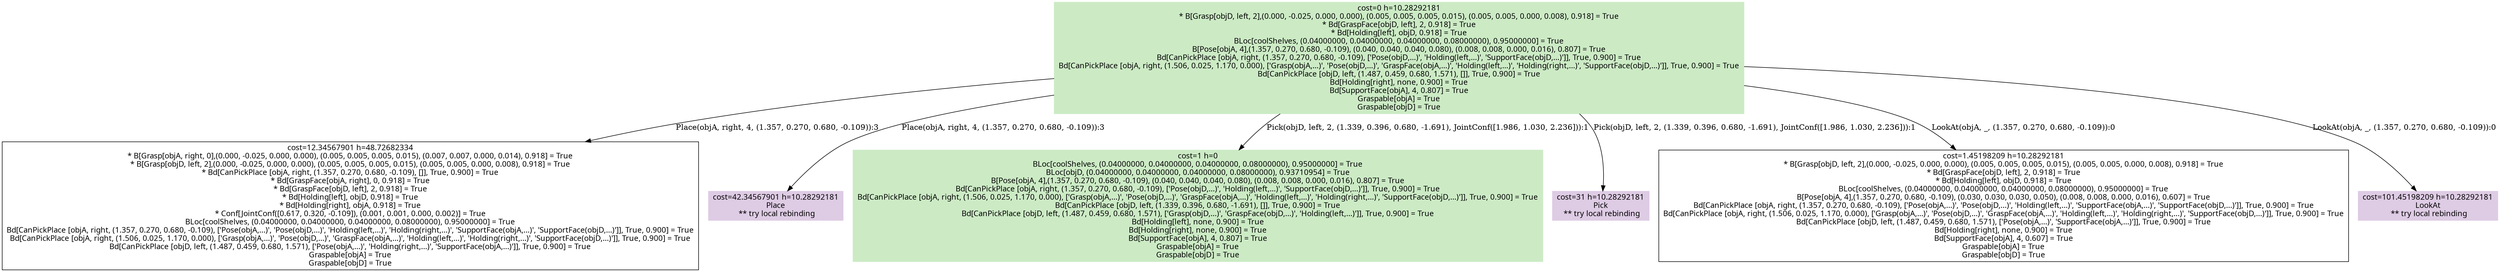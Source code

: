 digraph G {
    ordering=out;
    node [fontname=HelveticaBold];
    "2066" [shape=box, style=filled, colorscheme=pastel16, color=2, label="cost=0 h=10.28292181\n* B[Grasp[objD, left, 2],(0.000, -0.025, 0.000, 0.000), (0.005, 0.005, 0.005, 0.015), (0.005, 0.005, 0.000, 0.008), 0.918] = True\n* Bd[GraspFace[objD, left], 2, 0.918] = True\n* Bd[Holding[left], objD, 0.918] = True\nBLoc[coolShelves, (0.04000000, 0.04000000, 0.04000000, 0.08000000), 0.95000000] = True\nB[Pose[objA, 4],(1.357, 0.270, 0.680, -0.109), (0.040, 0.040, 0.040, 0.080), (0.008, 0.008, 0.000, 0.016), 0.807] = True\nBd[CanPickPlace [objA, right, (1.357, 0.270, 0.680, -0.109), ['Pose(objD,...)', 'Holding(left,...)', 'SupportFace(objD,...)']], True, 0.900] = True\nBd[CanPickPlace [objA, right, (1.506, 0.025, 1.170, 0.000), ['Grasp(objA,...)', 'Pose(objD,...)', 'GraspFace(objA,...)', 'Holding(left,...)', 'Holding(right,...)', 'SupportFace(objD,...)']], True, 0.900] = True\nBd[CanPickPlace [objD, left, (1.487, 0.459, 0.680, 1.571), []], True, 0.900] = True\nBd[Holding[right], none, 0.900] = True\nBd[SupportFace[objA], 4, 0.807] = True\nGraspable[objA] = True\nGraspable[objD] = True\n"];
    "2066" [shape=box, label="cost=0 h=10.28292181\n* B[Grasp[objD, left, 2],(0.000, -0.025, 0.000, 0.000), (0.005, 0.005, 0.005, 0.015), (0.005, 0.005, 0.000, 0.008), 0.918] = True\n* Bd[GraspFace[objD, left], 2, 0.918] = True\n* Bd[Holding[left], objD, 0.918] = True\nBLoc[coolShelves, (0.04000000, 0.04000000, 0.04000000, 0.08000000), 0.95000000] = True\nB[Pose[objA, 4],(1.357, 0.270, 0.680, -0.109), (0.040, 0.040, 0.040, 0.080), (0.008, 0.008, 0.000, 0.016), 0.807] = True\nBd[CanPickPlace [objA, right, (1.357, 0.270, 0.680, -0.109), ['Pose(objD,...)', 'Holding(left,...)', 'SupportFace(objD,...)']], True, 0.900] = True\nBd[CanPickPlace [objA, right, (1.506, 0.025, 1.170, 0.000), ['Grasp(objA,...)', 'Pose(objD,...)', 'GraspFace(objA,...)', 'Holding(left,...)', 'Holding(right,...)', 'SupportFace(objD,...)']], True, 0.900] = True\nBd[CanPickPlace [objD, left, (1.487, 0.459, 0.680, 1.571), []], True, 0.900] = True\nBd[Holding[right], none, 0.900] = True\nBd[SupportFace[objA], 4, 0.807] = True\nGraspable[objA] = True\nGraspable[objD] = True\n"];
    "2073" [shape=box, label="cost=12.34567901 h=48.72682334\n* B[Grasp[objA, right, 0],(0.000, -0.025, 0.000, 0.000), (0.005, 0.005, 0.005, 0.015), (0.007, 0.007, 0.000, 0.014), 0.918] = True\n* B[Grasp[objD, left, 2],(0.000, -0.025, 0.000, 0.000), (0.005, 0.005, 0.005, 0.015), (0.005, 0.005, 0.000, 0.008), 0.918] = True\n* Bd[CanPickPlace [objA, right, (1.357, 0.270, 0.680, -0.109), []], True, 0.900] = True\n* Bd[GraspFace[objA, right], 0, 0.918] = True\n* Bd[GraspFace[objD, left], 2, 0.918] = True\n* Bd[Holding[left], objD, 0.918] = True\n* Bd[Holding[right], objA, 0.918] = True\n* Conf[JointConf([0.617, 0.320, -0.109]), (0.001, 0.001, 0.000, 0.002)] = True\nBLoc[coolShelves, (0.04000000, 0.04000000, 0.04000000, 0.08000000), 0.95000000] = True\nBd[CanPickPlace [objA, right, (1.357, 0.270, 0.680, -0.109), ['Pose(objA,...)', 'Pose(objD,...)', 'Holding(left,...)', 'Holding(right,...)', 'SupportFace(objA,...)', 'SupportFace(objD,...)']], True, 0.900] = True\nBd[CanPickPlace [objA, right, (1.506, 0.025, 1.170, 0.000), ['Grasp(objA,...)', 'Pose(objD,...)', 'GraspFace(objA,...)', 'Holding(left,...)', 'Holding(right,...)', 'SupportFace(objD,...)']], True, 0.900] = True\nBd[CanPickPlace [objD, left, (1.487, 0.459, 0.680, 1.571), ['Pose(objA,...)', 'Holding(right,...)', 'SupportFace(objA,...)']], True, 0.900] = True\nGraspable[objA] = True\nGraspable[objD] = True\n"];
    "2066" -> "2073"[label="Place(objA, right, 4, (1.357, 0.270, 0.680, -0.109)):3"];
    "2066" [shape=box, label="cost=0 h=10.28292181\n* B[Grasp[objD, left, 2],(0.000, -0.025, 0.000, 0.000), (0.005, 0.005, 0.005, 0.015), (0.005, 0.005, 0.000, 0.008), 0.918] = True\n* Bd[GraspFace[objD, left], 2, 0.918] = True\n* Bd[Holding[left], objD, 0.918] = True\nBLoc[coolShelves, (0.04000000, 0.04000000, 0.04000000, 0.08000000), 0.95000000] = True\nB[Pose[objA, 4],(1.357, 0.270, 0.680, -0.109), (0.040, 0.040, 0.040, 0.080), (0.008, 0.008, 0.000, 0.016), 0.807] = True\nBd[CanPickPlace [objA, right, (1.357, 0.270, 0.680, -0.109), ['Pose(objD,...)', 'Holding(left,...)', 'SupportFace(objD,...)']], True, 0.900] = True\nBd[CanPickPlace [objA, right, (1.506, 0.025, 1.170, 0.000), ['Grasp(objA,...)', 'Pose(objD,...)', 'GraspFace(objA,...)', 'Holding(left,...)', 'Holding(right,...)', 'SupportFace(objD,...)']], True, 0.900] = True\nBd[CanPickPlace [objD, left, (1.487, 0.459, 0.680, 1.571), []], True, 0.900] = True\nBd[Holding[right], none, 0.900] = True\nBd[SupportFace[objA], 4, 0.807] = True\nGraspable[objA] = True\nGraspable[objD] = True\n"];
    "2077" [shape=box, style=filled, colorscheme=pastel16, color=4, label="cost=42.34567901 h=10.28292181\nPlace\n ** try local rebinding"];
    "2066" -> "2077"[label="Place(objA, right, 4, (1.357, 0.270, 0.680, -0.109)):3"];
    "2066" [shape=box, label="cost=0 h=10.28292181\n* B[Grasp[objD, left, 2],(0.000, -0.025, 0.000, 0.000), (0.005, 0.005, 0.005, 0.015), (0.005, 0.005, 0.000, 0.008), 0.918] = True\n* Bd[GraspFace[objD, left], 2, 0.918] = True\n* Bd[Holding[left], objD, 0.918] = True\nBLoc[coolShelves, (0.04000000, 0.04000000, 0.04000000, 0.08000000), 0.95000000] = True\nB[Pose[objA, 4],(1.357, 0.270, 0.680, -0.109), (0.040, 0.040, 0.040, 0.080), (0.008, 0.008, 0.000, 0.016), 0.807] = True\nBd[CanPickPlace [objA, right, (1.357, 0.270, 0.680, -0.109), ['Pose(objD,...)', 'Holding(left,...)', 'SupportFace(objD,...)']], True, 0.900] = True\nBd[CanPickPlace [objA, right, (1.506, 0.025, 1.170, 0.000), ['Grasp(objA,...)', 'Pose(objD,...)', 'GraspFace(objA,...)', 'Holding(left,...)', 'Holding(right,...)', 'SupportFace(objD,...)']], True, 0.900] = True\nBd[CanPickPlace [objD, left, (1.487, 0.459, 0.680, 1.571), []], True, 0.900] = True\nBd[Holding[right], none, 0.900] = True\nBd[SupportFace[objA], 4, 0.807] = True\nGraspable[objA] = True\nGraspable[objD] = True\n"];
    "2078" [shape=box, label="cost=1 h=0\nBLoc[coolShelves, (0.04000000, 0.04000000, 0.04000000, 0.08000000), 0.95000000] = True\nBLoc[objD, (0.04000000, 0.04000000, 0.04000000, 0.08000000), 0.93710954] = True\nB[Pose[objA, 4],(1.357, 0.270, 0.680, -0.109), (0.040, 0.040, 0.040, 0.080), (0.008, 0.008, 0.000, 0.016), 0.807] = True\nBd[CanPickPlace [objA, right, (1.357, 0.270, 0.680, -0.109), ['Pose(objD,...)', 'Holding(left,...)', 'SupportFace(objD,...)']], True, 0.900] = True\nBd[CanPickPlace [objA, right, (1.506, 0.025, 1.170, 0.000), ['Grasp(objA,...)', 'Pose(objD,...)', 'GraspFace(objA,...)', 'Holding(left,...)', 'Holding(right,...)', 'SupportFace(objD,...)']], True, 0.900] = True\nBd[CanPickPlace [objD, left, (1.339, 0.396, 0.680, -1.691), []], True, 0.900] = True\nBd[CanPickPlace [objD, left, (1.487, 0.459, 0.680, 1.571), ['Grasp(objD,...)', 'GraspFace(objD,...)', 'Holding(left,...)']], True, 0.900] = True\nBd[Holding[left], none, 0.900] = True\nBd[Holding[right], none, 0.900] = True\nBd[SupportFace[objA], 4, 0.807] = True\nGraspable[objA] = True\nGraspable[objD] = True\n"];
    "2066" -> "2078"[label="Pick(objD, left, 2, (1.339, 0.396, 0.680, -1.691), JointConf([1.986, 1.030, 2.236])):1"];
    "2066" [shape=box, label="cost=0 h=10.28292181\n* B[Grasp[objD, left, 2],(0.000, -0.025, 0.000, 0.000), (0.005, 0.005, 0.005, 0.015), (0.005, 0.005, 0.000, 0.008), 0.918] = True\n* Bd[GraspFace[objD, left], 2, 0.918] = True\n* Bd[Holding[left], objD, 0.918] = True\nBLoc[coolShelves, (0.04000000, 0.04000000, 0.04000000, 0.08000000), 0.95000000] = True\nB[Pose[objA, 4],(1.357, 0.270, 0.680, -0.109), (0.040, 0.040, 0.040, 0.080), (0.008, 0.008, 0.000, 0.016), 0.807] = True\nBd[CanPickPlace [objA, right, (1.357, 0.270, 0.680, -0.109), ['Pose(objD,...)', 'Holding(left,...)', 'SupportFace(objD,...)']], True, 0.900] = True\nBd[CanPickPlace [objA, right, (1.506, 0.025, 1.170, 0.000), ['Grasp(objA,...)', 'Pose(objD,...)', 'GraspFace(objA,...)', 'Holding(left,...)', 'Holding(right,...)', 'SupportFace(objD,...)']], True, 0.900] = True\nBd[CanPickPlace [objD, left, (1.487, 0.459, 0.680, 1.571), []], True, 0.900] = True\nBd[Holding[right], none, 0.900] = True\nBd[SupportFace[objA], 4, 0.807] = True\nGraspable[objA] = True\nGraspable[objD] = True\n"];
    "2085" [shape=box, style=filled, colorscheme=pastel16, color=4, label="cost=31 h=10.28292181\nPick\n ** try local rebinding"];
    "2066" -> "2085"[label="Pick(objD, left, 2, (1.339, 0.396, 0.680, -1.691), JointConf([1.986, 1.030, 2.236])):1"];
    "2066" [shape=box, label="cost=0 h=10.28292181\n* B[Grasp[objD, left, 2],(0.000, -0.025, 0.000, 0.000), (0.005, 0.005, 0.005, 0.015), (0.005, 0.005, 0.000, 0.008), 0.918] = True\n* Bd[GraspFace[objD, left], 2, 0.918] = True\n* Bd[Holding[left], objD, 0.918] = True\nBLoc[coolShelves, (0.04000000, 0.04000000, 0.04000000, 0.08000000), 0.95000000] = True\nB[Pose[objA, 4],(1.357, 0.270, 0.680, -0.109), (0.040, 0.040, 0.040, 0.080), (0.008, 0.008, 0.000, 0.016), 0.807] = True\nBd[CanPickPlace [objA, right, (1.357, 0.270, 0.680, -0.109), ['Pose(objD,...)', 'Holding(left,...)', 'SupportFace(objD,...)']], True, 0.900] = True\nBd[CanPickPlace [objA, right, (1.506, 0.025, 1.170, 0.000), ['Grasp(objA,...)', 'Pose(objD,...)', 'GraspFace(objA,...)', 'Holding(left,...)', 'Holding(right,...)', 'SupportFace(objD,...)']], True, 0.900] = True\nBd[CanPickPlace [objD, left, (1.487, 0.459, 0.680, 1.571), []], True, 0.900] = True\nBd[Holding[right], none, 0.900] = True\nBd[SupportFace[objA], 4, 0.807] = True\nGraspable[objA] = True\nGraspable[objD] = True\n"];
    "2086" [shape=box, label="cost=1.45198209 h=10.28292181\n* B[Grasp[objD, left, 2],(0.000, -0.025, 0.000, 0.000), (0.005, 0.005, 0.005, 0.015), (0.005, 0.005, 0.000, 0.008), 0.918] = True\n* Bd[GraspFace[objD, left], 2, 0.918] = True\n* Bd[Holding[left], objD, 0.918] = True\nBLoc[coolShelves, (0.04000000, 0.04000000, 0.04000000, 0.08000000), 0.95000000] = True\nB[Pose[objA, 4],(1.357, 0.270, 0.680, -0.109), (0.030, 0.030, 0.030, 0.050), (0.008, 0.008, 0.000, 0.016), 0.607] = True\nBd[CanPickPlace [objA, right, (1.357, 0.270, 0.680, -0.109), ['Pose(objA,...)', 'Pose(objD,...)', 'Holding(left,...)', 'SupportFace(objA,...)', 'SupportFace(objD,...)']], True, 0.900] = True\nBd[CanPickPlace [objA, right, (1.506, 0.025, 1.170, 0.000), ['Grasp(objA,...)', 'Pose(objD,...)', 'GraspFace(objA,...)', 'Holding(left,...)', 'Holding(right,...)', 'SupportFace(objD,...)']], True, 0.900] = True\nBd[CanPickPlace [objD, left, (1.487, 0.459, 0.680, 1.571), ['Pose(objA,...)', 'SupportFace(objA,...)']], True, 0.900] = True\nBd[Holding[right], none, 0.900] = True\nBd[SupportFace[objA], 4, 0.607] = True\nGraspable[objA] = True\nGraspable[objD] = True\n"];
    "2066" -> "2086"[label="LookAt(objA, _, (1.357, 0.270, 0.680, -0.109)):0"];
    "2066" [shape=box, label="cost=0 h=10.28292181\n* B[Grasp[objD, left, 2],(0.000, -0.025, 0.000, 0.000), (0.005, 0.005, 0.005, 0.015), (0.005, 0.005, 0.000, 0.008), 0.918] = True\n* Bd[GraspFace[objD, left], 2, 0.918] = True\n* Bd[Holding[left], objD, 0.918] = True\nBLoc[coolShelves, (0.04000000, 0.04000000, 0.04000000, 0.08000000), 0.95000000] = True\nB[Pose[objA, 4],(1.357, 0.270, 0.680, -0.109), (0.040, 0.040, 0.040, 0.080), (0.008, 0.008, 0.000, 0.016), 0.807] = True\nBd[CanPickPlace [objA, right, (1.357, 0.270, 0.680, -0.109), ['Pose(objD,...)', 'Holding(left,...)', 'SupportFace(objD,...)']], True, 0.900] = True\nBd[CanPickPlace [objA, right, (1.506, 0.025, 1.170, 0.000), ['Grasp(objA,...)', 'Pose(objD,...)', 'GraspFace(objA,...)', 'Holding(left,...)', 'Holding(right,...)', 'SupportFace(objD,...)']], True, 0.900] = True\nBd[CanPickPlace [objD, left, (1.487, 0.459, 0.680, 1.571), []], True, 0.900] = True\nBd[Holding[right], none, 0.900] = True\nBd[SupportFace[objA], 4, 0.807] = True\nGraspable[objA] = True\nGraspable[objD] = True\n"];
    "2090" [shape=box, style=filled, colorscheme=pastel16, color=4, label="cost=101.45198209 h=10.28292181\nLookAt\n ** try local rebinding"];
    "2066" -> "2090"[label="LookAt(objA, _, (1.357, 0.270, 0.680, -0.109)):0"];
    "2078" [shape=box, style=filled, colorscheme=pastel16, color=2, label="cost=1 h=0\nBLoc[coolShelves, (0.04000000, 0.04000000, 0.04000000, 0.08000000), 0.95000000] = True\nBLoc[objD, (0.04000000, 0.04000000, 0.04000000, 0.08000000), 0.93710954] = True\nB[Pose[objA, 4],(1.357, 0.270, 0.680, -0.109), (0.040, 0.040, 0.040, 0.080), (0.008, 0.008, 0.000, 0.016), 0.807] = True\nBd[CanPickPlace [objA, right, (1.357, 0.270, 0.680, -0.109), ['Pose(objD,...)', 'Holding(left,...)', 'SupportFace(objD,...)']], True, 0.900] = True\nBd[CanPickPlace [objA, right, (1.506, 0.025, 1.170, 0.000), ['Grasp(objA,...)', 'Pose(objD,...)', 'GraspFace(objA,...)', 'Holding(left,...)', 'Holding(right,...)', 'SupportFace(objD,...)']], True, 0.900] = True\nBd[CanPickPlace [objD, left, (1.339, 0.396, 0.680, -1.691), []], True, 0.900] = True\nBd[CanPickPlace [objD, left, (1.487, 0.459, 0.680, 1.571), ['Grasp(objD,...)', 'GraspFace(objD,...)', 'Holding(left,...)']], True, 0.900] = True\nBd[Holding[left], none, 0.900] = True\nBd[Holding[right], none, 0.900] = True\nBd[SupportFace[objA], 4, 0.807] = True\nGraspable[objA] = True\nGraspable[objD] = True\n"];
    "2066" [shape=box, style=filled, colorscheme=pastel16,color=3];
    "2078" [shape=box, style=filled, colorscheme=pastel16,color=3];
}
